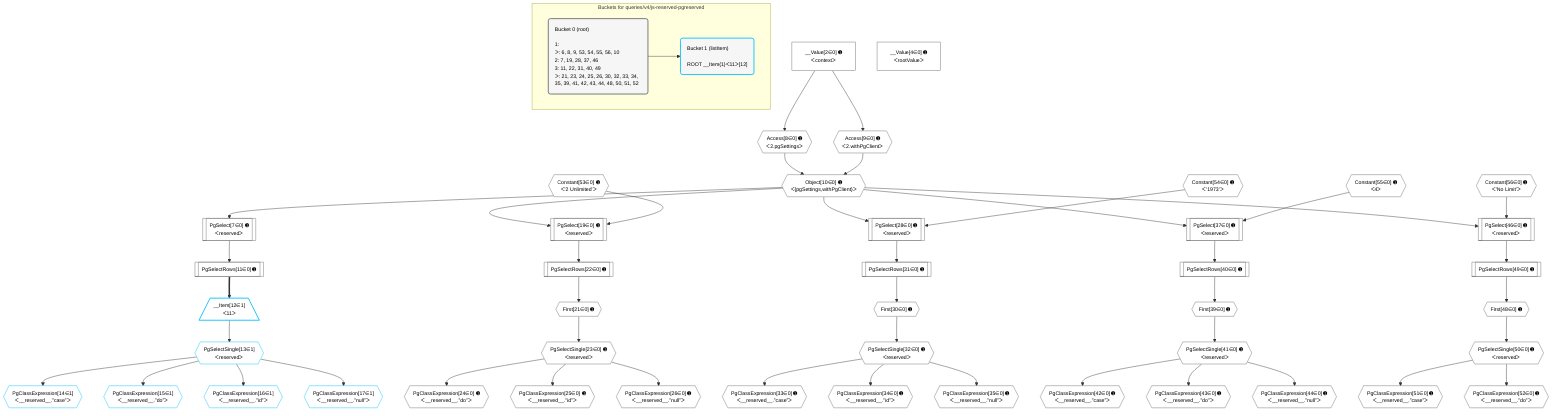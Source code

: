 %%{init: {'themeVariables': { 'fontSize': '12px'}}}%%
graph TD
    classDef path fill:#eee,stroke:#000,color:#000
    classDef plan fill:#fff,stroke-width:1px,color:#000
    classDef itemplan fill:#fff,stroke-width:2px,color:#000
    classDef unbatchedplan fill:#dff,stroke-width:1px,color:#000
    classDef sideeffectplan fill:#fcc,stroke-width:2px,color:#000
    classDef bucket fill:#f6f6f6,color:#000,stroke-width:2px,text-align:left


    %% plan dependencies
    PgSelect7[["PgSelect[7∈0] ➊<br />ᐸreservedᐳ"]]:::plan
    Object10{{"Object[10∈0] ➊<br />ᐸ{pgSettings,withPgClient}ᐳ"}}:::plan
    Object10 --> PgSelect7
    Access8{{"Access[8∈0] ➊<br />ᐸ2.pgSettingsᐳ"}}:::plan
    Access9{{"Access[9∈0] ➊<br />ᐸ2.withPgClientᐳ"}}:::plan
    Access8 & Access9 --> Object10
    PgSelect19[["PgSelect[19∈0] ➊<br />ᐸreservedᐳ"]]:::plan
    Constant53{{"Constant[53∈0] ➊<br />ᐸ'2 Unlimited'ᐳ"}}:::plan
    Object10 & Constant53 --> PgSelect19
    PgSelect28[["PgSelect[28∈0] ➊<br />ᐸreservedᐳ"]]:::plan
    Constant54{{"Constant[54∈0] ➊<br />ᐸ'1973'ᐳ"}}:::plan
    Object10 & Constant54 --> PgSelect28
    PgSelect37[["PgSelect[37∈0] ➊<br />ᐸreservedᐳ"]]:::plan
    Constant55{{"Constant[55∈0] ➊<br />ᐸ4ᐳ"}}:::plan
    Object10 & Constant55 --> PgSelect37
    PgSelect46[["PgSelect[46∈0] ➊<br />ᐸreservedᐳ"]]:::plan
    Constant56{{"Constant[56∈0] ➊<br />ᐸ'No Limit'ᐳ"}}:::plan
    Object10 & Constant56 --> PgSelect46
    __Value2["__Value[2∈0] ➊<br />ᐸcontextᐳ"]:::plan
    __Value2 --> Access8
    __Value2 --> Access9
    PgSelectRows11[["PgSelectRows[11∈0] ➊"]]:::plan
    PgSelect7 --> PgSelectRows11
    First21{{"First[21∈0] ➊"}}:::plan
    PgSelectRows22[["PgSelectRows[22∈0] ➊"]]:::plan
    PgSelectRows22 --> First21
    PgSelect19 --> PgSelectRows22
    PgSelectSingle23{{"PgSelectSingle[23∈0] ➊<br />ᐸreservedᐳ"}}:::plan
    First21 --> PgSelectSingle23
    PgClassExpression24{{"PgClassExpression[24∈0] ➊<br />ᐸ__reserved__.”do”ᐳ"}}:::plan
    PgSelectSingle23 --> PgClassExpression24
    PgClassExpression25{{"PgClassExpression[25∈0] ➊<br />ᐸ__reserved__.”id”ᐳ"}}:::plan
    PgSelectSingle23 --> PgClassExpression25
    PgClassExpression26{{"PgClassExpression[26∈0] ➊<br />ᐸ__reserved__.”null”ᐳ"}}:::plan
    PgSelectSingle23 --> PgClassExpression26
    First30{{"First[30∈0] ➊"}}:::plan
    PgSelectRows31[["PgSelectRows[31∈0] ➊"]]:::plan
    PgSelectRows31 --> First30
    PgSelect28 --> PgSelectRows31
    PgSelectSingle32{{"PgSelectSingle[32∈0] ➊<br />ᐸreservedᐳ"}}:::plan
    First30 --> PgSelectSingle32
    PgClassExpression33{{"PgClassExpression[33∈0] ➊<br />ᐸ__reserved__.”case”ᐳ"}}:::plan
    PgSelectSingle32 --> PgClassExpression33
    PgClassExpression34{{"PgClassExpression[34∈0] ➊<br />ᐸ__reserved__.”id”ᐳ"}}:::plan
    PgSelectSingle32 --> PgClassExpression34
    PgClassExpression35{{"PgClassExpression[35∈0] ➊<br />ᐸ__reserved__.”null”ᐳ"}}:::plan
    PgSelectSingle32 --> PgClassExpression35
    First39{{"First[39∈0] ➊"}}:::plan
    PgSelectRows40[["PgSelectRows[40∈0] ➊"]]:::plan
    PgSelectRows40 --> First39
    PgSelect37 --> PgSelectRows40
    PgSelectSingle41{{"PgSelectSingle[41∈0] ➊<br />ᐸreservedᐳ"}}:::plan
    First39 --> PgSelectSingle41
    PgClassExpression42{{"PgClassExpression[42∈0] ➊<br />ᐸ__reserved__.”case”ᐳ"}}:::plan
    PgSelectSingle41 --> PgClassExpression42
    PgClassExpression43{{"PgClassExpression[43∈0] ➊<br />ᐸ__reserved__.”do”ᐳ"}}:::plan
    PgSelectSingle41 --> PgClassExpression43
    PgClassExpression44{{"PgClassExpression[44∈0] ➊<br />ᐸ__reserved__.”null”ᐳ"}}:::plan
    PgSelectSingle41 --> PgClassExpression44
    First48{{"First[48∈0] ➊"}}:::plan
    PgSelectRows49[["PgSelectRows[49∈0] ➊"]]:::plan
    PgSelectRows49 --> First48
    PgSelect46 --> PgSelectRows49
    PgSelectSingle50{{"PgSelectSingle[50∈0] ➊<br />ᐸreservedᐳ"}}:::plan
    First48 --> PgSelectSingle50
    PgClassExpression51{{"PgClassExpression[51∈0] ➊<br />ᐸ__reserved__.”case”ᐳ"}}:::plan
    PgSelectSingle50 --> PgClassExpression51
    PgClassExpression52{{"PgClassExpression[52∈0] ➊<br />ᐸ__reserved__.”do”ᐳ"}}:::plan
    PgSelectSingle50 --> PgClassExpression52
    __Value4["__Value[4∈0] ➊<br />ᐸrootValueᐳ"]:::plan
    __Item12[/"__Item[12∈1]<br />ᐸ11ᐳ"\]:::itemplan
    PgSelectRows11 ==> __Item12
    PgSelectSingle13{{"PgSelectSingle[13∈1]<br />ᐸreservedᐳ"}}:::plan
    __Item12 --> PgSelectSingle13
    PgClassExpression14{{"PgClassExpression[14∈1]<br />ᐸ__reserved__.”case”ᐳ"}}:::plan
    PgSelectSingle13 --> PgClassExpression14
    PgClassExpression15{{"PgClassExpression[15∈1]<br />ᐸ__reserved__.”do”ᐳ"}}:::plan
    PgSelectSingle13 --> PgClassExpression15
    PgClassExpression16{{"PgClassExpression[16∈1]<br />ᐸ__reserved__.”id”ᐳ"}}:::plan
    PgSelectSingle13 --> PgClassExpression16
    PgClassExpression17{{"PgClassExpression[17∈1]<br />ᐸ__reserved__.”null”ᐳ"}}:::plan
    PgSelectSingle13 --> PgClassExpression17

    %% define steps

    subgraph "Buckets for queries/v4/js-reserved-pgreserved"
    Bucket0("Bucket 0 (root)<br /><br />1: <br />ᐳ: 6, 8, 9, 53, 54, 55, 56, 10<br />2: 7, 19, 28, 37, 46<br />3: 11, 22, 31, 40, 49<br />ᐳ: 21, 23, 24, 25, 26, 30, 32, 33, 34, 35, 39, 41, 42, 43, 44, 48, 50, 51, 52"):::bucket
    classDef bucket0 stroke:#696969
    class Bucket0,__Value2,__Value4,PgSelect7,Access8,Access9,Object10,PgSelectRows11,PgSelect19,First21,PgSelectRows22,PgSelectSingle23,PgClassExpression24,PgClassExpression25,PgClassExpression26,PgSelect28,First30,PgSelectRows31,PgSelectSingle32,PgClassExpression33,PgClassExpression34,PgClassExpression35,PgSelect37,First39,PgSelectRows40,PgSelectSingle41,PgClassExpression42,PgClassExpression43,PgClassExpression44,PgSelect46,First48,PgSelectRows49,PgSelectSingle50,PgClassExpression51,PgClassExpression52,Constant53,Constant54,Constant55,Constant56 bucket0
    Bucket1("Bucket 1 (listItem)<br /><br />ROOT __Item{1}ᐸ11ᐳ[12]"):::bucket
    classDef bucket1 stroke:#00bfff
    class Bucket1,__Item12,PgSelectSingle13,PgClassExpression14,PgClassExpression15,PgClassExpression16,PgClassExpression17 bucket1
    Bucket0 --> Bucket1
    end